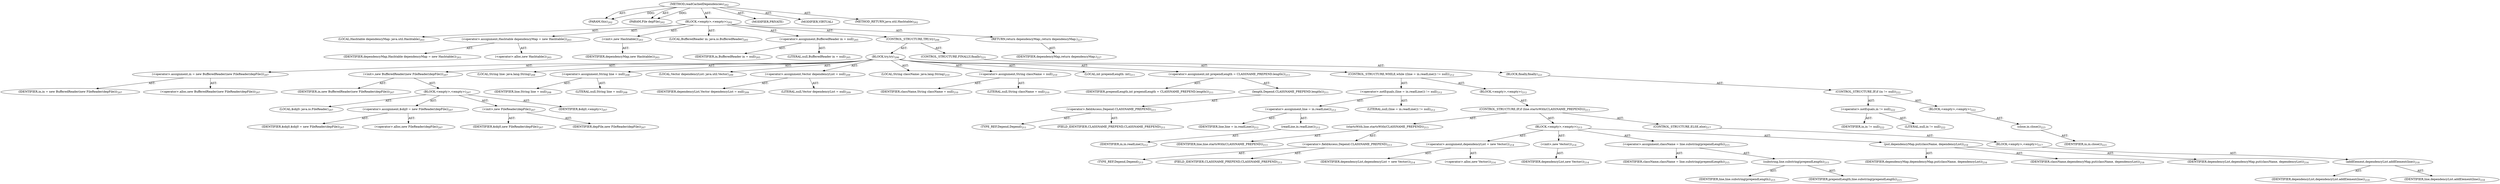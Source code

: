 digraph "readCachedDependencies" {  
"111669149701" [label = <(METHOD,readCachedDependencies)<SUB>202</SUB>> ]
"115964117013" [label = <(PARAM,this)<SUB>202</SUB>> ]
"115964117014" [label = <(PARAM,File depFile)<SUB>202</SUB>> ]
"25769803784" [label = <(BLOCK,&lt;empty&gt;,&lt;empty&gt;)<SUB>202</SUB>> ]
"94489280512" [label = <(LOCAL,Hashtable dependencyMap: java.util.Hashtable)<SUB>203</SUB>> ]
"30064771093" [label = <(&lt;operator&gt;.assignment,Hashtable dependencyMap = new Hashtable())<SUB>203</SUB>> ]
"68719476790" [label = <(IDENTIFIER,dependencyMap,Hashtable dependencyMap = new Hashtable())<SUB>203</SUB>> ]
"30064771094" [label = <(&lt;operator&gt;.alloc,new Hashtable())<SUB>203</SUB>> ]
"30064771095" [label = <(&lt;init&gt;,new Hashtable())<SUB>203</SUB>> ]
"68719476791" [label = <(IDENTIFIER,dependencyMap,new Hashtable())<SUB>203</SUB>> ]
"94489280513" [label = <(LOCAL,BufferedReader in: java.io.BufferedReader)<SUB>205</SUB>> ]
"30064771096" [label = <(&lt;operator&gt;.assignment,BufferedReader in = null)<SUB>205</SUB>> ]
"68719476792" [label = <(IDENTIFIER,in,BufferedReader in = null)<SUB>205</SUB>> ]
"90194313219" [label = <(LITERAL,null,BufferedReader in = null)<SUB>205</SUB>> ]
"47244640259" [label = <(CONTROL_STRUCTURE,TRY,try)<SUB>206</SUB>> ]
"25769803785" [label = <(BLOCK,try,try)<SUB>206</SUB>> ]
"30064771097" [label = <(&lt;operator&gt;.assignment,in = new BufferedReader(new FileReader(depFile)))<SUB>207</SUB>> ]
"68719476793" [label = <(IDENTIFIER,in,in = new BufferedReader(new FileReader(depFile)))<SUB>207</SUB>> ]
"30064771098" [label = <(&lt;operator&gt;.alloc,new BufferedReader(new FileReader(depFile)))<SUB>207</SUB>> ]
"30064771099" [label = <(&lt;init&gt;,new BufferedReader(new FileReader(depFile)))<SUB>207</SUB>> ]
"68719476794" [label = <(IDENTIFIER,in,new BufferedReader(new FileReader(depFile)))<SUB>207</SUB>> ]
"25769803786" [label = <(BLOCK,&lt;empty&gt;,&lt;empty&gt;)<SUB>207</SUB>> ]
"94489280514" [label = <(LOCAL,$obj0: java.io.FileReader)<SUB>207</SUB>> ]
"30064771100" [label = <(&lt;operator&gt;.assignment,$obj0 = new FileReader(depFile))<SUB>207</SUB>> ]
"68719476795" [label = <(IDENTIFIER,$obj0,$obj0 = new FileReader(depFile))<SUB>207</SUB>> ]
"30064771101" [label = <(&lt;operator&gt;.alloc,new FileReader(depFile))<SUB>207</SUB>> ]
"30064771102" [label = <(&lt;init&gt;,new FileReader(depFile))<SUB>207</SUB>> ]
"68719476796" [label = <(IDENTIFIER,$obj0,new FileReader(depFile))<SUB>207</SUB>> ]
"68719476797" [label = <(IDENTIFIER,depFile,new FileReader(depFile))<SUB>207</SUB>> ]
"68719476798" [label = <(IDENTIFIER,$obj0,&lt;empty&gt;)<SUB>207</SUB>> ]
"94489280515" [label = <(LOCAL,String line: java.lang.String)<SUB>208</SUB>> ]
"30064771103" [label = <(&lt;operator&gt;.assignment,String line = null)<SUB>208</SUB>> ]
"68719476799" [label = <(IDENTIFIER,line,String line = null)<SUB>208</SUB>> ]
"90194313220" [label = <(LITERAL,null,String line = null)<SUB>208</SUB>> ]
"94489280516" [label = <(LOCAL,Vector dependencyList: java.util.Vector)<SUB>209</SUB>> ]
"30064771104" [label = <(&lt;operator&gt;.assignment,Vector dependencyList = null)<SUB>209</SUB>> ]
"68719476800" [label = <(IDENTIFIER,dependencyList,Vector dependencyList = null)<SUB>209</SUB>> ]
"90194313221" [label = <(LITERAL,null,Vector dependencyList = null)<SUB>209</SUB>> ]
"94489280517" [label = <(LOCAL,String className: java.lang.String)<SUB>210</SUB>> ]
"30064771105" [label = <(&lt;operator&gt;.assignment,String className = null)<SUB>210</SUB>> ]
"68719476801" [label = <(IDENTIFIER,className,String className = null)<SUB>210</SUB>> ]
"90194313222" [label = <(LITERAL,null,String className = null)<SUB>210</SUB>> ]
"94489280518" [label = <(LOCAL,int prependLength: int)<SUB>211</SUB>> ]
"30064771106" [label = <(&lt;operator&gt;.assignment,int prependLength = CLASSNAME_PREPEND.length())<SUB>211</SUB>> ]
"68719476802" [label = <(IDENTIFIER,prependLength,int prependLength = CLASSNAME_PREPEND.length())<SUB>211</SUB>> ]
"30064771107" [label = <(length,Depend.CLASSNAME_PREPEND.length())<SUB>211</SUB>> ]
"30064771108" [label = <(&lt;operator&gt;.fieldAccess,Depend.CLASSNAME_PREPEND)<SUB>211</SUB>> ]
"180388626432" [label = <(TYPE_REF,Depend,Depend)<SUB>211</SUB>> ]
"55834574857" [label = <(FIELD_IDENTIFIER,CLASSNAME_PREPEND,CLASSNAME_PREPEND)<SUB>211</SUB>> ]
"47244640260" [label = <(CONTROL_STRUCTURE,WHILE,while ((line = in.readLine()) != null))<SUB>212</SUB>> ]
"30064771109" [label = <(&lt;operator&gt;.notEquals,(line = in.readLine()) != null)<SUB>212</SUB>> ]
"30064771110" [label = <(&lt;operator&gt;.assignment,line = in.readLine())<SUB>212</SUB>> ]
"68719476803" [label = <(IDENTIFIER,line,line = in.readLine())<SUB>212</SUB>> ]
"30064771111" [label = <(readLine,in.readLine())<SUB>212</SUB>> ]
"68719476804" [label = <(IDENTIFIER,in,in.readLine())<SUB>212</SUB>> ]
"90194313223" [label = <(LITERAL,null,(line = in.readLine()) != null)<SUB>212</SUB>> ]
"25769803787" [label = <(BLOCK,&lt;empty&gt;,&lt;empty&gt;)<SUB>212</SUB>> ]
"47244640261" [label = <(CONTROL_STRUCTURE,IF,if (line.startsWith(CLASSNAME_PREPEND)))<SUB>213</SUB>> ]
"30064771112" [label = <(startsWith,line.startsWith(CLASSNAME_PREPEND))<SUB>213</SUB>> ]
"68719476805" [label = <(IDENTIFIER,line,line.startsWith(CLASSNAME_PREPEND))<SUB>213</SUB>> ]
"30064771113" [label = <(&lt;operator&gt;.fieldAccess,Depend.CLASSNAME_PREPEND)<SUB>213</SUB>> ]
"180388626433" [label = <(TYPE_REF,Depend,Depend)<SUB>213</SUB>> ]
"55834574858" [label = <(FIELD_IDENTIFIER,CLASSNAME_PREPEND,CLASSNAME_PREPEND)<SUB>213</SUB>> ]
"25769803788" [label = <(BLOCK,&lt;empty&gt;,&lt;empty&gt;)<SUB>213</SUB>> ]
"30064771114" [label = <(&lt;operator&gt;.assignment,dependencyList = new Vector())<SUB>214</SUB>> ]
"68719476806" [label = <(IDENTIFIER,dependencyList,dependencyList = new Vector())<SUB>214</SUB>> ]
"30064771115" [label = <(&lt;operator&gt;.alloc,new Vector())<SUB>214</SUB>> ]
"30064771116" [label = <(&lt;init&gt;,new Vector())<SUB>214</SUB>> ]
"68719476807" [label = <(IDENTIFIER,dependencyList,new Vector())<SUB>214</SUB>> ]
"30064771117" [label = <(&lt;operator&gt;.assignment,className = line.substring(prependLength))<SUB>215</SUB>> ]
"68719476808" [label = <(IDENTIFIER,className,className = line.substring(prependLength))<SUB>215</SUB>> ]
"30064771118" [label = <(substring,line.substring(prependLength))<SUB>215</SUB>> ]
"68719476809" [label = <(IDENTIFIER,line,line.substring(prependLength))<SUB>215</SUB>> ]
"68719476810" [label = <(IDENTIFIER,prependLength,line.substring(prependLength))<SUB>215</SUB>> ]
"30064771119" [label = <(put,dependencyMap.put(className, dependencyList))<SUB>216</SUB>> ]
"68719476811" [label = <(IDENTIFIER,dependencyMap,dependencyMap.put(className, dependencyList))<SUB>216</SUB>> ]
"68719476812" [label = <(IDENTIFIER,className,dependencyMap.put(className, dependencyList))<SUB>216</SUB>> ]
"68719476813" [label = <(IDENTIFIER,dependencyList,dependencyMap.put(className, dependencyList))<SUB>216</SUB>> ]
"47244640262" [label = <(CONTROL_STRUCTURE,ELSE,else)<SUB>217</SUB>> ]
"25769803789" [label = <(BLOCK,&lt;empty&gt;,&lt;empty&gt;)<SUB>217</SUB>> ]
"30064771120" [label = <(addElement,dependencyList.addElement(line))<SUB>218</SUB>> ]
"68719476814" [label = <(IDENTIFIER,dependencyList,dependencyList.addElement(line))<SUB>218</SUB>> ]
"68719476815" [label = <(IDENTIFIER,line,dependencyList.addElement(line))<SUB>218</SUB>> ]
"47244640263" [label = <(CONTROL_STRUCTURE,FINALLY,finally)<SUB>221</SUB>> ]
"25769803790" [label = <(BLOCK,finally,finally)<SUB>221</SUB>> ]
"47244640264" [label = <(CONTROL_STRUCTURE,IF,if (in != null))<SUB>222</SUB>> ]
"30064771121" [label = <(&lt;operator&gt;.notEquals,in != null)<SUB>222</SUB>> ]
"68719476816" [label = <(IDENTIFIER,in,in != null)<SUB>222</SUB>> ]
"90194313224" [label = <(LITERAL,null,in != null)<SUB>222</SUB>> ]
"25769803791" [label = <(BLOCK,&lt;empty&gt;,&lt;empty&gt;)<SUB>222</SUB>> ]
"30064771122" [label = <(close,in.close())<SUB>223</SUB>> ]
"68719476817" [label = <(IDENTIFIER,in,in.close())<SUB>223</SUB>> ]
"146028888066" [label = <(RETURN,return dependencyMap;,return dependencyMap;)<SUB>227</SUB>> ]
"68719476818" [label = <(IDENTIFIER,dependencyMap,return dependencyMap;)<SUB>227</SUB>> ]
"133143986206" [label = <(MODIFIER,PRIVATE)> ]
"133143986207" [label = <(MODIFIER,VIRTUAL)> ]
"128849018885" [label = <(METHOD_RETURN,java.util.Hashtable)<SUB>202</SUB>> ]
  "111669149701" -> "115964117013"  [ label = "AST: "] 
  "111669149701" -> "115964117014"  [ label = "AST: "] 
  "111669149701" -> "25769803784"  [ label = "AST: "] 
  "111669149701" -> "133143986206"  [ label = "AST: "] 
  "111669149701" -> "133143986207"  [ label = "AST: "] 
  "111669149701" -> "128849018885"  [ label = "AST: "] 
  "25769803784" -> "94489280512"  [ label = "AST: "] 
  "25769803784" -> "30064771093"  [ label = "AST: "] 
  "25769803784" -> "30064771095"  [ label = "AST: "] 
  "25769803784" -> "94489280513"  [ label = "AST: "] 
  "25769803784" -> "30064771096"  [ label = "AST: "] 
  "25769803784" -> "47244640259"  [ label = "AST: "] 
  "25769803784" -> "146028888066"  [ label = "AST: "] 
  "30064771093" -> "68719476790"  [ label = "AST: "] 
  "30064771093" -> "30064771094"  [ label = "AST: "] 
  "30064771095" -> "68719476791"  [ label = "AST: "] 
  "30064771096" -> "68719476792"  [ label = "AST: "] 
  "30064771096" -> "90194313219"  [ label = "AST: "] 
  "47244640259" -> "25769803785"  [ label = "AST: "] 
  "47244640259" -> "47244640263"  [ label = "AST: "] 
  "25769803785" -> "30064771097"  [ label = "AST: "] 
  "25769803785" -> "30064771099"  [ label = "AST: "] 
  "25769803785" -> "94489280515"  [ label = "AST: "] 
  "25769803785" -> "30064771103"  [ label = "AST: "] 
  "25769803785" -> "94489280516"  [ label = "AST: "] 
  "25769803785" -> "30064771104"  [ label = "AST: "] 
  "25769803785" -> "94489280517"  [ label = "AST: "] 
  "25769803785" -> "30064771105"  [ label = "AST: "] 
  "25769803785" -> "94489280518"  [ label = "AST: "] 
  "25769803785" -> "30064771106"  [ label = "AST: "] 
  "25769803785" -> "47244640260"  [ label = "AST: "] 
  "30064771097" -> "68719476793"  [ label = "AST: "] 
  "30064771097" -> "30064771098"  [ label = "AST: "] 
  "30064771099" -> "68719476794"  [ label = "AST: "] 
  "30064771099" -> "25769803786"  [ label = "AST: "] 
  "25769803786" -> "94489280514"  [ label = "AST: "] 
  "25769803786" -> "30064771100"  [ label = "AST: "] 
  "25769803786" -> "30064771102"  [ label = "AST: "] 
  "25769803786" -> "68719476798"  [ label = "AST: "] 
  "30064771100" -> "68719476795"  [ label = "AST: "] 
  "30064771100" -> "30064771101"  [ label = "AST: "] 
  "30064771102" -> "68719476796"  [ label = "AST: "] 
  "30064771102" -> "68719476797"  [ label = "AST: "] 
  "30064771103" -> "68719476799"  [ label = "AST: "] 
  "30064771103" -> "90194313220"  [ label = "AST: "] 
  "30064771104" -> "68719476800"  [ label = "AST: "] 
  "30064771104" -> "90194313221"  [ label = "AST: "] 
  "30064771105" -> "68719476801"  [ label = "AST: "] 
  "30064771105" -> "90194313222"  [ label = "AST: "] 
  "30064771106" -> "68719476802"  [ label = "AST: "] 
  "30064771106" -> "30064771107"  [ label = "AST: "] 
  "30064771107" -> "30064771108"  [ label = "AST: "] 
  "30064771108" -> "180388626432"  [ label = "AST: "] 
  "30064771108" -> "55834574857"  [ label = "AST: "] 
  "47244640260" -> "30064771109"  [ label = "AST: "] 
  "47244640260" -> "25769803787"  [ label = "AST: "] 
  "30064771109" -> "30064771110"  [ label = "AST: "] 
  "30064771109" -> "90194313223"  [ label = "AST: "] 
  "30064771110" -> "68719476803"  [ label = "AST: "] 
  "30064771110" -> "30064771111"  [ label = "AST: "] 
  "30064771111" -> "68719476804"  [ label = "AST: "] 
  "25769803787" -> "47244640261"  [ label = "AST: "] 
  "47244640261" -> "30064771112"  [ label = "AST: "] 
  "47244640261" -> "25769803788"  [ label = "AST: "] 
  "47244640261" -> "47244640262"  [ label = "AST: "] 
  "30064771112" -> "68719476805"  [ label = "AST: "] 
  "30064771112" -> "30064771113"  [ label = "AST: "] 
  "30064771113" -> "180388626433"  [ label = "AST: "] 
  "30064771113" -> "55834574858"  [ label = "AST: "] 
  "25769803788" -> "30064771114"  [ label = "AST: "] 
  "25769803788" -> "30064771116"  [ label = "AST: "] 
  "25769803788" -> "30064771117"  [ label = "AST: "] 
  "25769803788" -> "30064771119"  [ label = "AST: "] 
  "30064771114" -> "68719476806"  [ label = "AST: "] 
  "30064771114" -> "30064771115"  [ label = "AST: "] 
  "30064771116" -> "68719476807"  [ label = "AST: "] 
  "30064771117" -> "68719476808"  [ label = "AST: "] 
  "30064771117" -> "30064771118"  [ label = "AST: "] 
  "30064771118" -> "68719476809"  [ label = "AST: "] 
  "30064771118" -> "68719476810"  [ label = "AST: "] 
  "30064771119" -> "68719476811"  [ label = "AST: "] 
  "30064771119" -> "68719476812"  [ label = "AST: "] 
  "30064771119" -> "68719476813"  [ label = "AST: "] 
  "47244640262" -> "25769803789"  [ label = "AST: "] 
  "25769803789" -> "30064771120"  [ label = "AST: "] 
  "30064771120" -> "68719476814"  [ label = "AST: "] 
  "30064771120" -> "68719476815"  [ label = "AST: "] 
  "47244640263" -> "25769803790"  [ label = "AST: "] 
  "25769803790" -> "47244640264"  [ label = "AST: "] 
  "47244640264" -> "30064771121"  [ label = "AST: "] 
  "47244640264" -> "25769803791"  [ label = "AST: "] 
  "30064771121" -> "68719476816"  [ label = "AST: "] 
  "30064771121" -> "90194313224"  [ label = "AST: "] 
  "25769803791" -> "30064771122"  [ label = "AST: "] 
  "30064771122" -> "68719476817"  [ label = "AST: "] 
  "146028888066" -> "68719476818"  [ label = "AST: "] 
  "111669149701" -> "115964117013"  [ label = "DDG: "] 
  "111669149701" -> "115964117014"  [ label = "DDG: "] 
}
